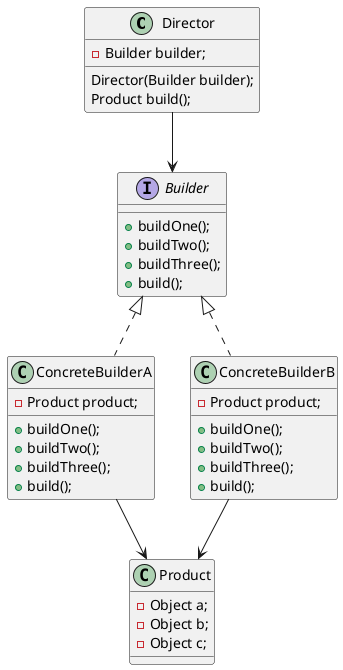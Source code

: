 @startuml

class Director{
    - Builder builder;
    Director(Builder builder);
    Product build();

}
interface Builder{
    + buildOne();
    + buildTwo();
    + buildThree();
    + build();
}
class Product{
    - Object a;
    - Object b;
    - Object c;
}
class ConcreteBuilderA{
    - Product product;
    + buildOne();
    + buildTwo();
    + buildThree();
    + build();
}
class ConcreteBuilderB{
    - Product product;
    + buildOne();
    + buildTwo();
    + buildThree();
    + build();
}

Director --> Builder

' A know product but product don't know A
ConcreteBuilderA --> Product
ConcreteBuilderB --> Product

Builder <|.. ConcreteBuilderA
Builder <|.. ConcreteBuilderB

'Builder -left Director
'Builder -right Product

@enduml